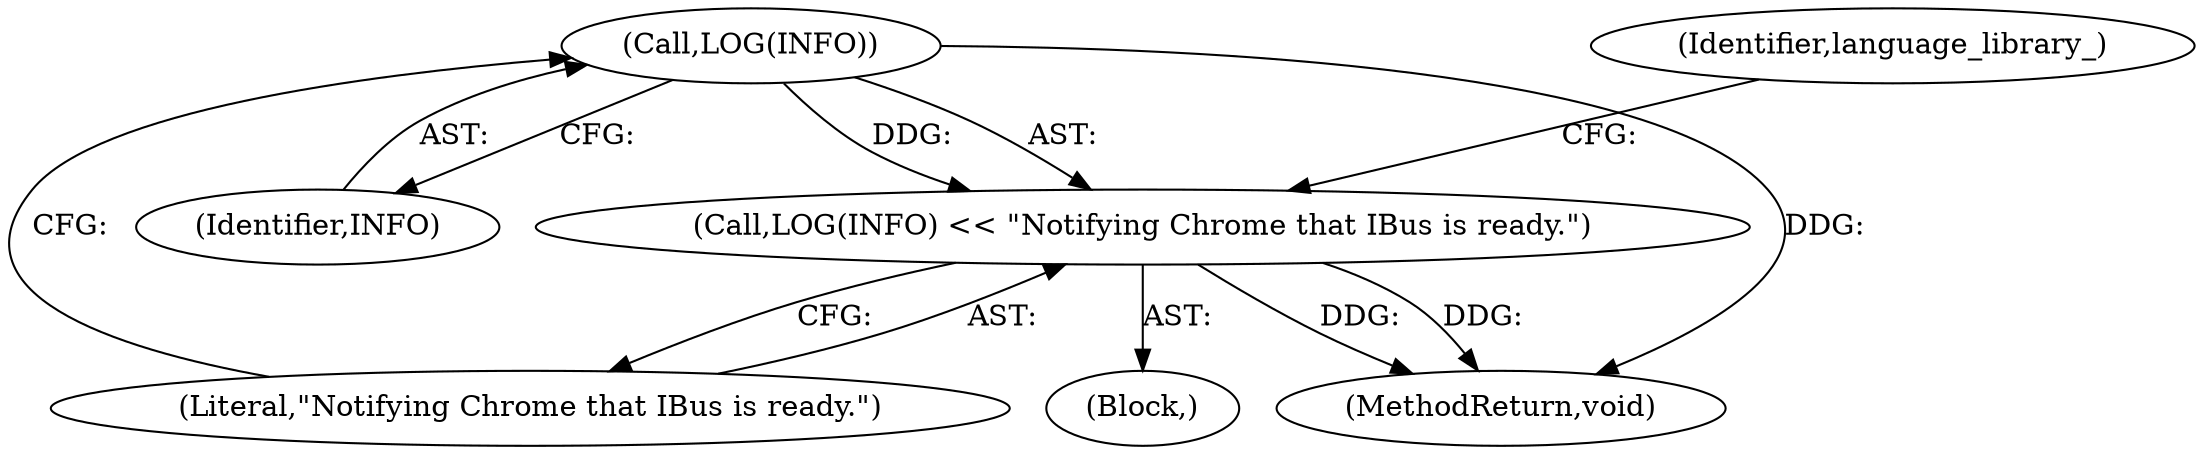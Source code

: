 digraph "1_Chrome_dc7b094a338c6c521f918f478e993f0f74bbea0d_66@del" {
"1000116" [label="(Call,LOG(INFO))"];
"1000115" [label="(Call,LOG(INFO) << \"Notifying Chrome that IBus is ready.\")"];
"1000115" [label="(Call,LOG(INFO) << \"Notifying Chrome that IBus is ready.\")"];
"1000120" [label="(Identifier,language_library_)"];
"1000117" [label="(Identifier,INFO)"];
"1000118" [label="(Literal,\"Notifying Chrome that IBus is ready.\")"];
"1000114" [label="(Block,)"];
"1000122" [label="(MethodReturn,void)"];
"1000116" [label="(Call,LOG(INFO))"];
"1000116" -> "1000115"  [label="AST: "];
"1000116" -> "1000117"  [label="CFG: "];
"1000117" -> "1000116"  [label="AST: "];
"1000118" -> "1000116"  [label="CFG: "];
"1000116" -> "1000122"  [label="DDG: "];
"1000116" -> "1000115"  [label="DDG: "];
"1000115" -> "1000114"  [label="AST: "];
"1000115" -> "1000118"  [label="CFG: "];
"1000118" -> "1000115"  [label="AST: "];
"1000120" -> "1000115"  [label="CFG: "];
"1000115" -> "1000122"  [label="DDG: "];
"1000115" -> "1000122"  [label="DDG: "];
}

